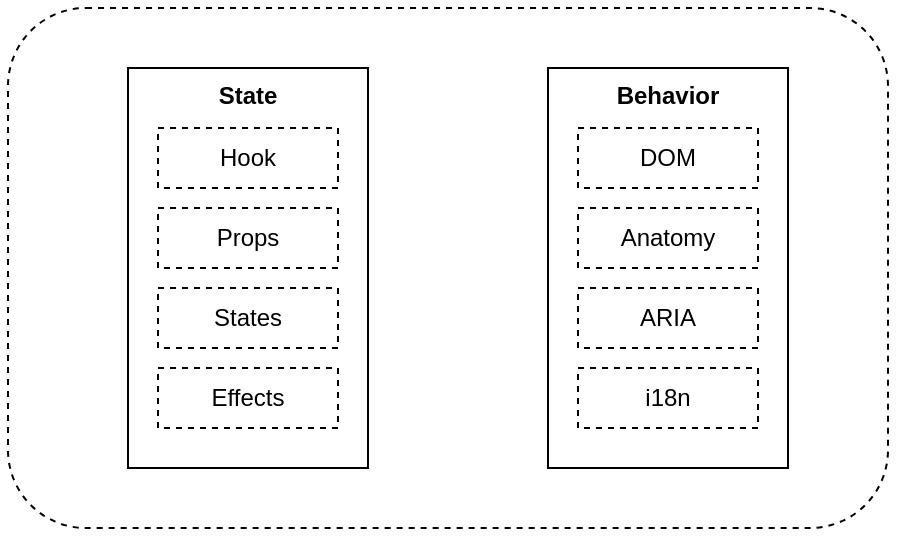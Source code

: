 <mxfile version="20.3.7" type="github">
  <diagram id="IXhauw7DKIDQ5iT15e6N" name="第 1 页">
    <mxGraphModel dx="765" dy="443" grid="0" gridSize="10" guides="1" tooltips="1" connect="1" arrows="1" fold="1" page="1" pageScale="1" pageWidth="1169" pageHeight="827" math="0" shadow="0">
      <root>
        <mxCell id="0" />
        <mxCell id="1" parent="0" />
        <mxCell id="slPxAXnF9_3v5CltIq5f-13" value="" style="group;rounded=1;shadow=1;glass=0;" vertex="1" connectable="0" parent="1">
          <mxGeometry x="290" y="160" width="440" height="260" as="geometry" />
        </mxCell>
        <mxCell id="slPxAXnF9_3v5CltIq5f-1" value="" style="rounded=1;whiteSpace=wrap;html=1;dashed=1;" vertex="1" parent="slPxAXnF9_3v5CltIq5f-13">
          <mxGeometry width="440" height="260" as="geometry" />
        </mxCell>
        <mxCell id="slPxAXnF9_3v5CltIq5f-2" value="&lt;b&gt;State&lt;/b&gt;" style="rounded=0;whiteSpace=wrap;html=1;verticalAlign=top;" vertex="1" parent="slPxAXnF9_3v5CltIq5f-13">
          <mxGeometry x="60" y="30" width="120" height="200" as="geometry" />
        </mxCell>
        <mxCell id="slPxAXnF9_3v5CltIq5f-3" value="&lt;b&gt;Behavior&lt;/b&gt;" style="rounded=0;whiteSpace=wrap;html=1;verticalAlign=top;" vertex="1" parent="slPxAXnF9_3v5CltIq5f-13">
          <mxGeometry x="270" y="30" width="120" height="200" as="geometry" />
        </mxCell>
        <mxCell id="slPxAXnF9_3v5CltIq5f-4" value="Hook" style="rounded=0;whiteSpace=wrap;html=1;dashed=1;" vertex="1" parent="slPxAXnF9_3v5CltIq5f-13">
          <mxGeometry x="75" y="60" width="90" height="30" as="geometry" />
        </mxCell>
        <mxCell id="slPxAXnF9_3v5CltIq5f-5" value="Props" style="rounded=0;whiteSpace=wrap;html=1;dashed=1;" vertex="1" parent="slPxAXnF9_3v5CltIq5f-13">
          <mxGeometry x="75" y="100" width="90" height="30" as="geometry" />
        </mxCell>
        <mxCell id="slPxAXnF9_3v5CltIq5f-6" value="States" style="rounded=0;whiteSpace=wrap;html=1;dashed=1;" vertex="1" parent="slPxAXnF9_3v5CltIq5f-13">
          <mxGeometry x="75" y="140" width="90" height="30" as="geometry" />
        </mxCell>
        <mxCell id="slPxAXnF9_3v5CltIq5f-7" value="Effects" style="rounded=0;whiteSpace=wrap;html=1;dashed=1;" vertex="1" parent="slPxAXnF9_3v5CltIq5f-13">
          <mxGeometry x="75" y="180" width="90" height="30" as="geometry" />
        </mxCell>
        <mxCell id="slPxAXnF9_3v5CltIq5f-8" value="DOM" style="rounded=0;whiteSpace=wrap;html=1;dashed=1;" vertex="1" parent="slPxAXnF9_3v5CltIq5f-13">
          <mxGeometry x="285" y="60" width="90" height="30" as="geometry" />
        </mxCell>
        <mxCell id="slPxAXnF9_3v5CltIq5f-9" value="&lt;h2 style=&quot;border-width: 0px; border-style: solid; box-sizing: border-box; border-color: var(--colors-gray-200); margin-top: var(--space-12); margin-right: 0px; margin-bottom: var(--space-3); margin-left: 0px; font-size: var(--fontSizes-2xl); font-weight: var(--fontWeights-bold); line-height: 1.4; letter-spacing: var(--letterSpacings-tight); scroll-margin-top: var(--space-24); text-align: start;&quot; class=&quot;css-1hqvmcn&quot; id=&quot;anatomy&quot;&gt;Anatomy&lt;/h2&gt;" style="rounded=0;whiteSpace=wrap;html=1;dashed=1;" vertex="1" parent="slPxAXnF9_3v5CltIq5f-13">
          <mxGeometry x="285" y="100" width="90" height="30" as="geometry" />
        </mxCell>
        <mxCell id="slPxAXnF9_3v5CltIq5f-10" value="i18n" style="rounded=0;whiteSpace=wrap;html=1;dashed=1;" vertex="1" parent="slPxAXnF9_3v5CltIq5f-13">
          <mxGeometry x="285" y="180" width="90" height="30" as="geometry" />
        </mxCell>
        <mxCell id="slPxAXnF9_3v5CltIq5f-11" value="ARIA" style="rounded=0;whiteSpace=wrap;html=1;dashed=1;" vertex="1" parent="slPxAXnF9_3v5CltIq5f-13">
          <mxGeometry x="285" y="140" width="90" height="30" as="geometry" />
        </mxCell>
      </root>
    </mxGraphModel>
  </diagram>
</mxfile>
